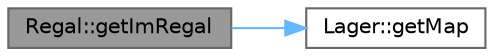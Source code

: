 digraph "Regal::getImRegal"
{
 // INTERACTIVE_SVG=YES
 // LATEX_PDF_SIZE
  bgcolor="transparent";
  edge [fontname=Helvetica,fontsize=10,labelfontname=Helvetica,labelfontsize=10];
  node [fontname=Helvetica,fontsize=10,shape=box,height=0.2,width=0.4];
  rankdir="LR";
  Node1 [id="Node000001",label="Regal::getImRegal",height=0.2,width=0.4,color="gray40", fillcolor="grey60", style="filled", fontcolor="black",tooltip="Gibt eine Liste der Artikel im Regal zurueck."];
  Node1 -> Node2 [id="edge1_Node000001_Node000002",color="steelblue1",style="solid",tooltip=" "];
  Node2 [id="Node000002",label="Lager::getMap",height=0.2,width=0.4,color="grey40", fillcolor="white", style="filled",URL="$classLager.html#aa28e7e2e3b26358c3657d04395ac41f8",tooltip="Gibt die gesamte Map von Artikelnummern zu Artikeln zurueck."];
}
